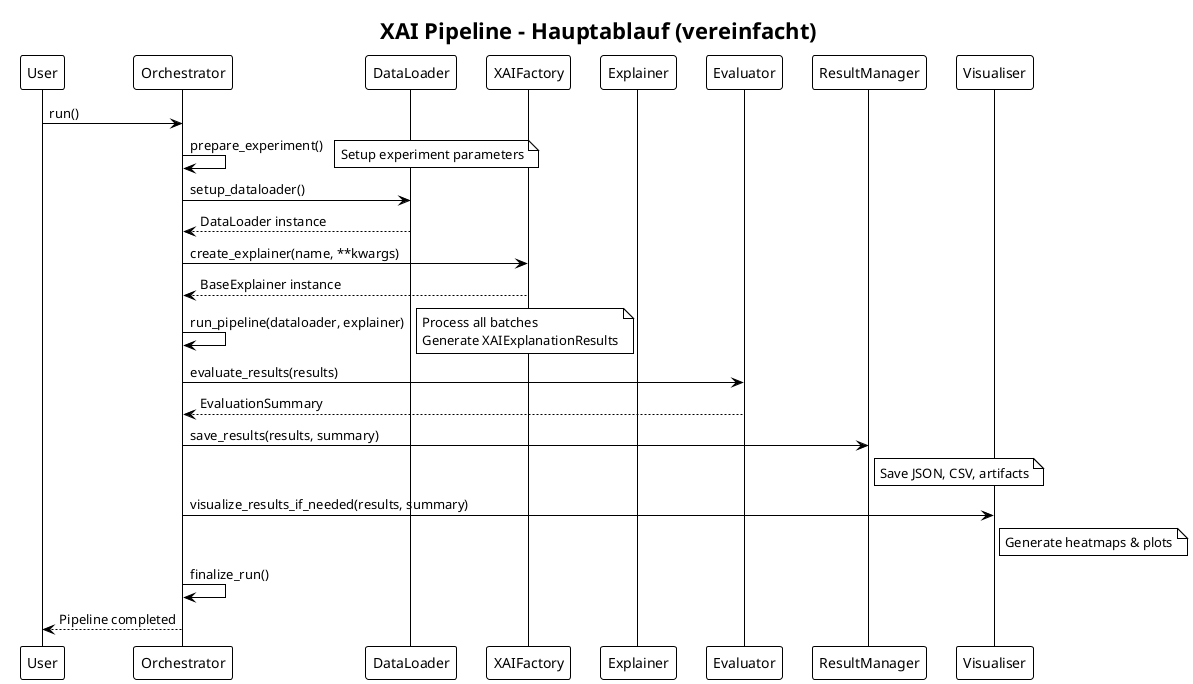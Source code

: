 @startuml main_pipeline_sequence
!theme plain
title XAI Pipeline - Hauptablauf (vereinfacht)

participant User
participant Orchestrator
participant DataLoader
participant XAIFactory
participant Explainer as BaseExplainer
participant Evaluator
participant ResultManager
participant Visualiser

User -> Orchestrator: run()

Orchestrator -> Orchestrator: prepare_experiment()
note right
Setup experiment parameters
end note

Orchestrator -> DataLoader: setup_dataloader()
DataLoader --> Orchestrator: DataLoader instance

Orchestrator -> XAIFactory: create_explainer(name, **kwargs)
XAIFactory --> Orchestrator: BaseExplainer instance

Orchestrator -> Orchestrator: run_pipeline(dataloader, explainer)
note right
Process all batches
Generate XAIExplanationResults
end note

Orchestrator -> Evaluator: evaluate_results(results)
Evaluator --> Orchestrator: EvaluationSummary

Orchestrator -> ResultManager: save_results(results, summary)
note right of ResultManager
Save JSON, CSV, artifacts
end note

Orchestrator -> Visualiser: visualize_results_if_needed(results, summary)
note right of Visualiser
Generate heatmaps & plots
end note

Orchestrator -> Orchestrator: finalize_run()

Orchestrator --> User: Pipeline completed

@enduml


